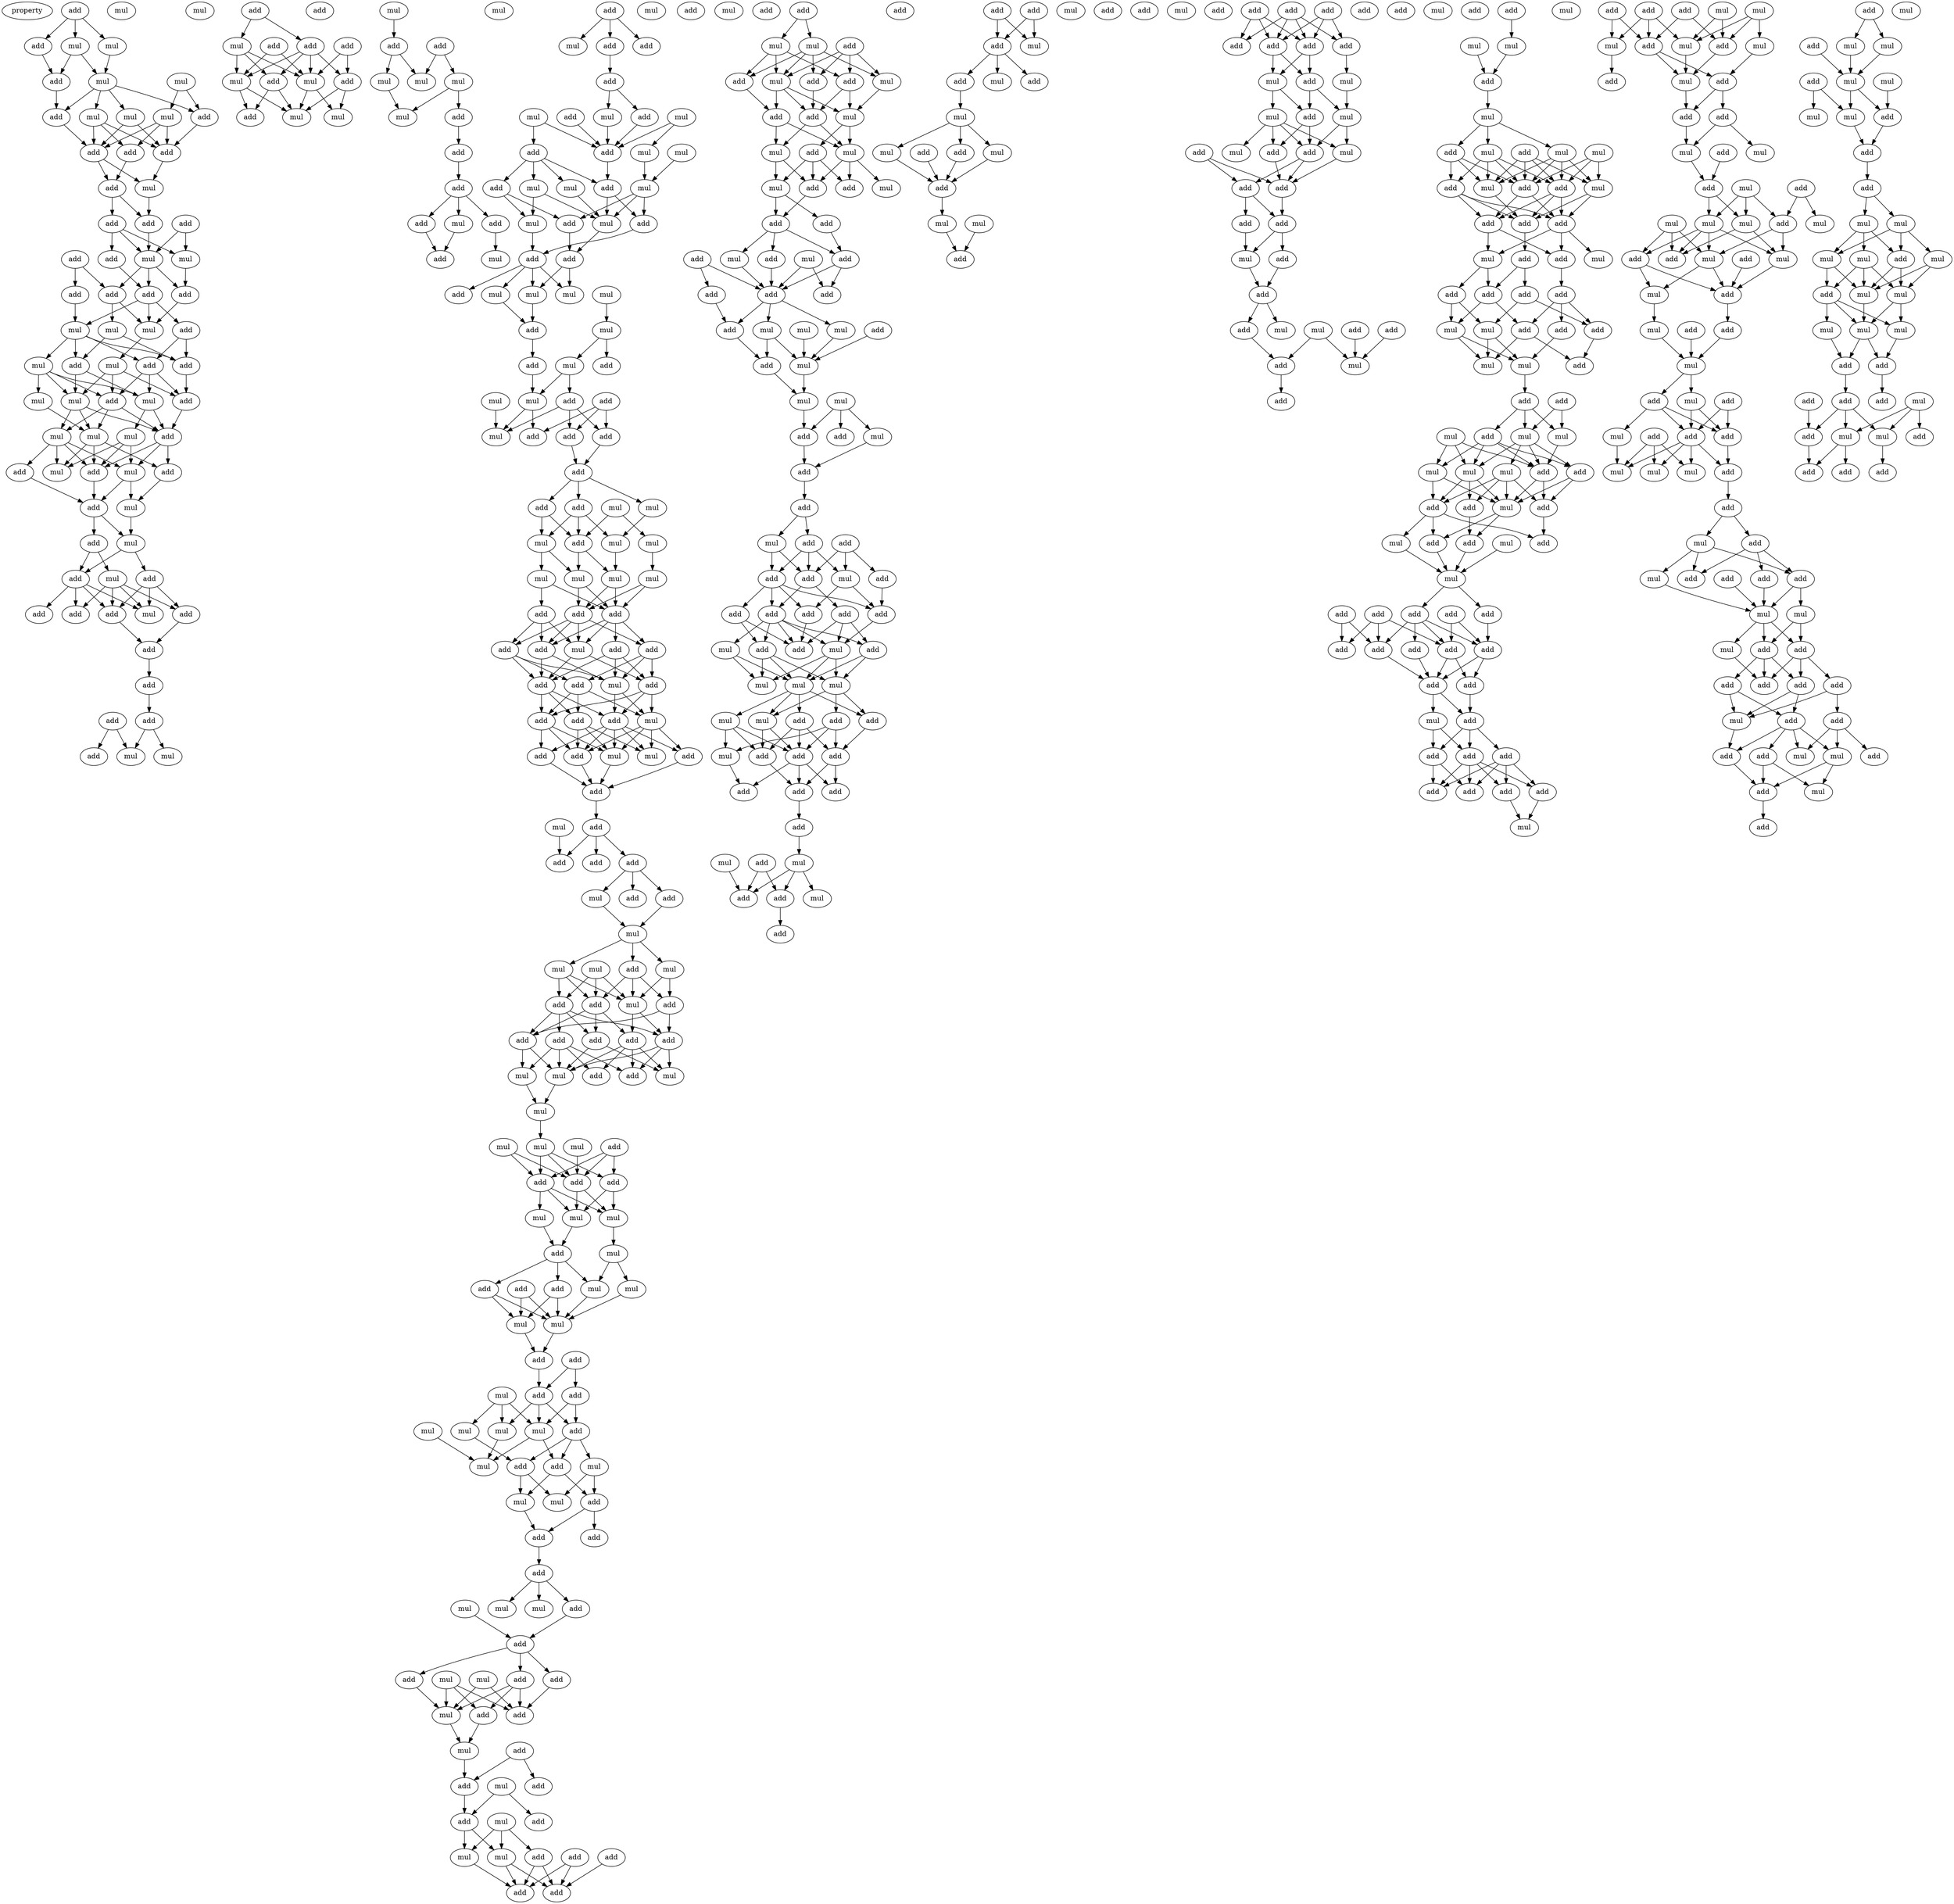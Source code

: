 digraph {
    node [fontcolor=black]
    property [mul=2,lf=1.1]
    0 [ label = add ];
    1 [ label = mul ];
    2 [ label = add ];
    3 [ label = mul ];
    4 [ label = add ];
    5 [ label = mul ];
    6 [ label = mul ];
    7 [ label = mul ];
    8 [ label = add ];
    9 [ label = mul ];
    10 [ label = mul ];
    11 [ label = add ];
    12 [ label = mul ];
    13 [ label = add ];
    14 [ label = add ];
    15 [ label = add ];
    16 [ label = add ];
    17 [ label = mul ];
    18 [ label = add ];
    19 [ label = add ];
    20 [ label = add ];
    21 [ label = add ];
    22 [ label = add ];
    23 [ label = mul ];
    24 [ label = mul ];
    25 [ label = add ];
    26 [ label = add ];
    27 [ label = add ];
    28 [ label = add ];
    29 [ label = mul ];
    30 [ label = add ];
    31 [ label = mul ];
    32 [ label = mul ];
    33 [ label = add ];
    34 [ label = mul ];
    35 [ label = add ];
    36 [ label = add ];
    37 [ label = mul ];
    38 [ label = add ];
    39 [ label = mul ];
    40 [ label = add ];
    41 [ label = mul ];
    42 [ label = mul ];
    43 [ label = mul ];
    44 [ label = add ];
    45 [ label = mul ];
    46 [ label = mul ];
    47 [ label = add ];
    48 [ label = mul ];
    49 [ label = mul ];
    50 [ label = add ];
    51 [ label = add ];
    52 [ label = mul ];
    53 [ label = add ];
    54 [ label = add ];
    55 [ label = mul ];
    56 [ label = add ];
    57 [ label = mul ];
    58 [ label = add ];
    59 [ label = add ];
    60 [ label = add ];
    61 [ label = add ];
    62 [ label = mul ];
    63 [ label = add ];
    64 [ label = add ];
    65 [ label = add ];
    66 [ label = add ];
    67 [ label = add ];
    68 [ label = mul ];
    69 [ label = mul ];
    70 [ label = add ];
    71 [ label = mul ];
    72 [ label = add ];
    73 [ label = mul ];
    74 [ label = add ];
    75 [ label = add ];
    76 [ label = add ];
    77 [ label = add ];
    78 [ label = mul ];
    79 [ label = add ];
    80 [ label = mul ];
    81 [ label = add ];
    82 [ label = mul ];
    83 [ label = mul ];
    84 [ label = add ];
    85 [ label = mul ];
    86 [ label = add ];
    87 [ label = mul ];
    88 [ label = add ];
    89 [ label = mul ];
    90 [ label = mul ];
    91 [ label = mul ];
    92 [ label = add ];
    93 [ label = mul ];
    94 [ label = add ];
    95 [ label = add ];
    96 [ label = add ];
    97 [ label = mul ];
    98 [ label = add ];
    99 [ label = add ];
    100 [ label = mul ];
    101 [ label = add ];
    102 [ label = mul ];
    103 [ label = mul ];
    104 [ label = add ];
    105 [ label = add ];
    106 [ label = add ];
    107 [ label = mul ];
    108 [ label = add ];
    109 [ label = mul ];
    110 [ label = add ];
    111 [ label = mul ];
    112 [ label = add ];
    113 [ label = mul ];
    114 [ label = add ];
    115 [ label = mul ];
    116 [ label = mul ];
    117 [ label = add ];
    118 [ label = mul ];
    119 [ label = add ];
    120 [ label = mul ];
    121 [ label = add ];
    122 [ label = mul ];
    123 [ label = add ];
    124 [ label = mul ];
    125 [ label = add ];
    126 [ label = add ];
    127 [ label = mul ];
    128 [ label = mul ];
    129 [ label = add ];
    130 [ label = mul ];
    131 [ label = mul ];
    132 [ label = mul ];
    133 [ label = add ];
    134 [ label = add ];
    135 [ label = add ];
    136 [ label = mul ];
    137 [ label = mul ];
    138 [ label = add ];
    139 [ label = mul ];
    140 [ label = add ];
    141 [ label = mul ];
    142 [ label = add ];
    143 [ label = add ];
    144 [ label = add ];
    145 [ label = add ];
    146 [ label = mul ];
    147 [ label = add ];
    148 [ label = mul ];
    149 [ label = add ];
    150 [ label = add ];
    151 [ label = mul ];
    152 [ label = mul ];
    153 [ label = mul ];
    154 [ label = mul ];
    155 [ label = mul ];
    156 [ label = mul ];
    157 [ label = mul ];
    158 [ label = add ];
    159 [ label = add ];
    160 [ label = add ];
    161 [ label = mul ];
    162 [ label = add ];
    163 [ label = add ];
    164 [ label = add ];
    165 [ label = add ];
    166 [ label = add ];
    167 [ label = add ];
    168 [ label = add ];
    169 [ label = mul ];
    170 [ label = add ];
    171 [ label = add ];
    172 [ label = mul ];
    173 [ label = add ];
    174 [ label = mul ];
    175 [ label = add ];
    176 [ label = add ];
    177 [ label = add ];
    178 [ label = mul ];
    179 [ label = add ];
    180 [ label = mul ];
    181 [ label = add ];
    182 [ label = add ];
    183 [ label = add ];
    184 [ label = add ];
    185 [ label = add ];
    186 [ label = add ];
    187 [ label = add ];
    188 [ label = mul ];
    189 [ label = mul ];
    190 [ label = mul ];
    191 [ label = mul ];
    192 [ label = add ];
    193 [ label = mul ];
    194 [ label = mul ];
    195 [ label = add ];
    196 [ label = add ];
    197 [ label = add ];
    198 [ label = mul ];
    199 [ label = add ];
    200 [ label = add ];
    201 [ label = add ];
    202 [ label = add ];
    203 [ label = add ];
    204 [ label = mul ];
    205 [ label = add ];
    206 [ label = mul ];
    207 [ label = mul ];
    208 [ label = add ];
    209 [ label = mul ];
    210 [ label = mul ];
    211 [ label = add ];
    212 [ label = mul ];
    213 [ label = mul ];
    214 [ label = add ];
    215 [ label = add ];
    216 [ label = add ];
    217 [ label = mul ];
    218 [ label = mul ];
    219 [ label = mul ];
    220 [ label = mul ];
    221 [ label = add ];
    222 [ label = add ];
    223 [ label = add ];
    224 [ label = add ];
    225 [ label = mul ];
    226 [ label = mul ];
    227 [ label = mul ];
    228 [ label = mul ];
    229 [ label = add ];
    230 [ label = add ];
    231 [ label = mul ];
    232 [ label = add ];
    233 [ label = add ];
    234 [ label = mul ];
    235 [ label = mul ];
    236 [ label = mul ];
    237 [ label = mul ];
    238 [ label = add ];
    239 [ label = mul ];
    240 [ label = mul ];
    241 [ label = add ];
    242 [ label = add ];
    243 [ label = add ];
    244 [ label = mul ];
    245 [ label = mul ];
    246 [ label = add ];
    247 [ label = add ];
    248 [ label = add ];
    249 [ label = mul ];
    250 [ label = add ];
    251 [ label = mul ];
    252 [ label = add ];
    253 [ label = mul ];
    254 [ label = add ];
    255 [ label = mul ];
    256 [ label = mul ];
    257 [ label = add ];
    258 [ label = add ];
    259 [ label = add ];
    260 [ label = mul ];
    261 [ label = add ];
    262 [ label = add ];
    263 [ label = mul ];
    264 [ label = add ];
    265 [ label = add ];
    266 [ label = mul ];
    267 [ label = add ];
    268 [ label = add ];
    269 [ label = mul ];
    270 [ label = add ];
    271 [ label = mul ];
    272 [ label = add ];
    273 [ label = mul ];
    274 [ label = add ];
    275 [ label = add ];
    276 [ label = add ];
    277 [ label = add ];
    278 [ label = add ];
    279 [ label = add ];
    280 [ label = mul ];
    281 [ label = mul ];
    282 [ label = add ];
    283 [ label = mul ];
    284 [ label = add ];
    285 [ label = add ];
    286 [ label = mul ];
    287 [ label = mul ];
    288 [ label = add ];
    289 [ label = add ];
    290 [ label = mul ];
    291 [ label = mul ];
    292 [ label = add ];
    293 [ label = add ];
    294 [ label = add ];
    295 [ label = mul ];
    296 [ label = mul ];
    297 [ label = add ];
    298 [ label = add ];
    299 [ label = add ];
    300 [ label = mul ];
    301 [ label = add ];
    302 [ label = add ];
    303 [ label = mul ];
    304 [ label = add ];
    305 [ label = add ];
    306 [ label = add ];
    307 [ label = add ];
    308 [ label = add ];
    309 [ label = mul ];
    310 [ label = mul ];
    311 [ label = mul ];
    312 [ label = add ];
    313 [ label = mul ];
    314 [ label = mul ];
    315 [ label = mul ];
    316 [ label = add ];
    317 [ label = mul ];
    318 [ label = add ];
    319 [ label = add ];
    320 [ label = add ];
    321 [ label = add ];
    322 [ label = mul ];
    323 [ label = add ];
    324 [ label = add ];
    325 [ label = add ];
    326 [ label = mul ];
    327 [ label = add ];
    328 [ label = add ];
    329 [ label = add ];
    330 [ label = add ];
    331 [ label = add ];
    332 [ label = add ];
    333 [ label = add ];
    334 [ label = mul ];
    335 [ label = add ];
    336 [ label = add ];
    337 [ label = add ];
    338 [ label = mul ];
    339 [ label = mul ];
    340 [ label = mul ];
    341 [ label = mul ];
    342 [ label = add ];
    343 [ label = add ];
    344 [ label = mul ];
    345 [ label = mul ];
    346 [ label = add ];
    347 [ label = add ];
    348 [ label = mul ];
    349 [ label = add ];
    350 [ label = add ];
    351 [ label = add ];
    352 [ label = add ];
    353 [ label = add ];
    354 [ label = add ];
    355 [ label = add ];
    356 [ label = mul ];
    357 [ label = mul ];
    358 [ label = add ];
    359 [ label = mul ];
    360 [ label = add ];
    361 [ label = add ];
    362 [ label = add ];
    363 [ label = add ];
    364 [ label = add ];
    365 [ label = mul ];
    366 [ label = add ];
    367 [ label = mul ];
    368 [ label = mul ];
    369 [ label = add ];
    370 [ label = mul ];
    371 [ label = mul ];
    372 [ label = add ];
    373 [ label = add ];
    374 [ label = add ];
    375 [ label = mul ];
    376 [ label = add ];
    377 [ label = mul ];
    378 [ label = add ];
    379 [ label = mul ];
    380 [ label = add ];
    381 [ label = mul ];
    382 [ label = add ];
    383 [ label = add ];
    384 [ label = add ];
    385 [ label = add ];
    386 [ label = add ];
    387 [ label = add ];
    388 [ label = add ];
    389 [ label = add ];
    390 [ label = add ];
    391 [ label = mul ];
    392 [ label = mul ];
    393 [ label = add ];
    394 [ label = mul ];
    395 [ label = mul ];
    396 [ label = add ];
    397 [ label = add ];
    398 [ label = mul ];
    399 [ label = mul ];
    400 [ label = add ];
    401 [ label = add ];
    402 [ label = add ];
    403 [ label = add ];
    404 [ label = add ];
    405 [ label = add ];
    406 [ label = add ];
    407 [ label = mul ];
    408 [ label = add ];
    409 [ label = mul ];
    410 [ label = add ];
    411 [ label = add ];
    412 [ label = mul ];
    413 [ label = add ];
    414 [ label = mul ];
    415 [ label = add ];
    416 [ label = add ];
    417 [ label = add ];
    418 [ label = mul ];
    419 [ label = add ];
    420 [ label = add ];
    421 [ label = mul ];
    422 [ label = mul ];
    423 [ label = add ];
    424 [ label = mul ];
    425 [ label = add ];
    426 [ label = add ];
    427 [ label = mul ];
    428 [ label = mul ];
    429 [ label = mul ];
    430 [ label = add ];
    431 [ label = mul ];
    432 [ label = add ];
    433 [ label = mul ];
    434 [ label = add ];
    435 [ label = add ];
    436 [ label = add ];
    437 [ label = add ];
    438 [ label = add ];
    439 [ label = mul ];
    440 [ label = mul ];
    441 [ label = mul ];
    442 [ label = add ];
    443 [ label = add ];
    444 [ label = add ];
    445 [ label = add ];
    446 [ label = add ];
    447 [ label = mul ];
    448 [ label = add ];
    449 [ label = add ];
    450 [ label = mul ];
    451 [ label = add ];
    452 [ label = mul ];
    453 [ label = mul ];
    454 [ label = add ];
    455 [ label = add ];
    456 [ label = add ];
    457 [ label = mul ];
    458 [ label = mul ];
    459 [ label = mul ];
    460 [ label = add ];
    461 [ label = add ];
    462 [ label = mul ];
    463 [ label = mul ];
    464 [ label = mul ];
    465 [ label = add ];
    466 [ label = mul ];
    467 [ label = add ];
    468 [ label = add ];
    469 [ label = add ];
    470 [ label = mul ];
    471 [ label = mul ];
    472 [ label = add ];
    473 [ label = add ];
    474 [ label = add ];
    475 [ label = mul ];
    476 [ label = add ];
    477 [ label = add ];
    478 [ label = add ];
    479 [ label = add ];
    480 [ label = add ];
    481 [ label = add ];
    482 [ label = add ];
    483 [ label = add ];
    484 [ label = add ];
    485 [ label = add ];
    486 [ label = add ];
    487 [ label = add ];
    488 [ label = mul ];
    489 [ label = add ];
    490 [ label = add ];
    491 [ label = add ];
    492 [ label = add ];
    493 [ label = add ];
    494 [ label = add ];
    495 [ label = add ];
    496 [ label = add ];
    497 [ label = mul ];
    498 [ label = add ];
    499 [ label = mul ];
    500 [ label = mul ];
    501 [ label = add ];
    502 [ label = add ];
    503 [ label = mul ];
    504 [ label = add ];
    505 [ label = mul ];
    506 [ label = add ];
    507 [ label = mul ];
    508 [ label = mul ];
    509 [ label = add ];
    510 [ label = add ];
    511 [ label = add ];
    512 [ label = add ];
    513 [ label = add ];
    514 [ label = mul ];
    515 [ label = mul ];
    516 [ label = add ];
    517 [ label = mul ];
    518 [ label = add ];
    519 [ label = mul ];
    520 [ label = mul ];
    521 [ label = mul ];
    522 [ label = add ];
    523 [ label = mul ];
    524 [ label = add ];
    525 [ label = add ];
    526 [ label = mul ];
    527 [ label = mul ];
    528 [ label = add ];
    529 [ label = mul ];
    530 [ label = add ];
    531 [ label = mul ];
    532 [ label = add ];
    533 [ label = add ];
    534 [ label = mul ];
    535 [ label = add ];
    536 [ label = add ];
    537 [ label = mul ];
    538 [ label = mul ];
    539 [ label = add ];
    540 [ label = add ];
    541 [ label = add ];
    542 [ label = mul ];
    543 [ label = mul ];
    544 [ label = mul ];
    545 [ label = add ];
    546 [ label = add ];
    547 [ label = add ];
    548 [ label = mul ];
    549 [ label = add ];
    550 [ label = add ];
    551 [ label = add ];
    552 [ label = add ];
    553 [ label = mul ];
    554 [ label = mul ];
    555 [ label = mul ];
    556 [ label = add ];
    557 [ label = mul ];
    558 [ label = add ];
    559 [ label = add ];
    560 [ label = add ];
    561 [ label = add ];
    562 [ label = add ];
    563 [ label = add ];
    564 [ label = add ];
    565 [ label = mul ];
    566 [ label = mul ];
    567 [ label = add ];
    568 [ label = add ];
    569 [ label = mul ];
    570 [ label = add ];
    571 [ label = add ];
    572 [ label = mul ];
    573 [ label = add ];
    574 [ label = add ];
    575 [ label = add ];
    576 [ label = mul ];
    577 [ label = mul ];
    578 [ label = mul ];
    579 [ label = mul ];
    580 [ label = add ];
    581 [ label = mul ];
    582 [ label = add ];
    583 [ label = mul ];
    584 [ label = mul ];
    585 [ label = add ];
    586 [ label = add ];
    587 [ label = mul ];
    588 [ label = mul ];
    589 [ label = add ];
    590 [ label = mul ];
    591 [ label = mul ];
    592 [ label = mul ];
    593 [ label = mul ];
    594 [ label = mul ];
    595 [ label = add ];
    596 [ label = mul ];
    597 [ label = mul ];
    598 [ label = mul ];
    599 [ label = add ];
    600 [ label = add ];
    601 [ label = add ];
    602 [ label = add ];
    603 [ label = add ];
    604 [ label = mul ];
    605 [ label = mul ];
    606 [ label = add ];
    607 [ label = mul ];
    608 [ label = add ];
    609 [ label = add ];
    610 [ label = add ];
    611 [ label = add ];
    0 -> 1 [ name = 0 ];
    0 -> 2 [ name = 1 ];
    0 -> 3 [ name = 2 ];
    1 -> 6 [ name = 3 ];
    2 -> 4 [ name = 4 ];
    3 -> 4 [ name = 5 ];
    3 -> 6 [ name = 6 ];
    4 -> 11 [ name = 7 ];
    5 -> 8 [ name = 8 ];
    5 -> 9 [ name = 9 ];
    6 -> 8 [ name = 10 ];
    6 -> 10 [ name = 11 ];
    6 -> 11 [ name = 12 ];
    6 -> 12 [ name = 13 ];
    8 -> 13 [ name = 14 ];
    9 -> 13 [ name = 15 ];
    9 -> 14 [ name = 16 ];
    9 -> 15 [ name = 17 ];
    10 -> 13 [ name = 18 ];
    10 -> 15 [ name = 19 ];
    11 -> 15 [ name = 20 ];
    12 -> 13 [ name = 21 ];
    12 -> 14 [ name = 22 ];
    12 -> 15 [ name = 23 ];
    13 -> 17 [ name = 24 ];
    14 -> 16 [ name = 25 ];
    15 -> 16 [ name = 26 ];
    15 -> 17 [ name = 27 ];
    16 -> 18 [ name = 28 ];
    16 -> 20 [ name = 29 ];
    17 -> 18 [ name = 30 ];
    18 -> 24 [ name = 31 ];
    19 -> 23 [ name = 32 ];
    19 -> 24 [ name = 33 ];
    20 -> 21 [ name = 34 ];
    20 -> 23 [ name = 35 ];
    20 -> 24 [ name = 36 ];
    21 -> 27 [ name = 37 ];
    22 -> 25 [ name = 38 ];
    22 -> 28 [ name = 39 ];
    23 -> 26 [ name = 40 ];
    24 -> 26 [ name = 41 ];
    24 -> 27 [ name = 42 ];
    24 -> 28 [ name = 43 ];
    25 -> 32 [ name = 44 ];
    26 -> 31 [ name = 45 ];
    27 -> 30 [ name = 46 ];
    27 -> 31 [ name = 47 ];
    27 -> 32 [ name = 48 ];
    28 -> 29 [ name = 49 ];
    28 -> 31 [ name = 50 ];
    29 -> 33 [ name = 51 ];
    29 -> 35 [ name = 52 ];
    30 -> 35 [ name = 53 ];
    30 -> 36 [ name = 54 ];
    31 -> 34 [ name = 55 ];
    32 -> 33 [ name = 56 ];
    32 -> 35 [ name = 57 ];
    32 -> 36 [ name = 58 ];
    32 -> 37 [ name = 59 ];
    33 -> 41 [ name = 60 ];
    33 -> 42 [ name = 61 ];
    34 -> 38 [ name = 62 ];
    34 -> 40 [ name = 63 ];
    34 -> 41 [ name = 64 ];
    35 -> 38 [ name = 65 ];
    36 -> 38 [ name = 66 ];
    36 -> 40 [ name = 67 ];
    36 -> 42 [ name = 68 ];
    37 -> 39 [ name = 69 ];
    37 -> 40 [ name = 70 ];
    37 -> 41 [ name = 71 ];
    37 -> 42 [ name = 72 ];
    38 -> 44 [ name = 73 ];
    39 -> 45 [ name = 74 ];
    40 -> 44 [ name = 75 ];
    40 -> 45 [ name = 76 ];
    40 -> 46 [ name = 77 ];
    41 -> 44 [ name = 78 ];
    41 -> 45 [ name = 79 ];
    41 -> 46 [ name = 80 ];
    42 -> 43 [ name = 81 ];
    42 -> 44 [ name = 82 ];
    43 -> 47 [ name = 83 ];
    43 -> 48 [ name = 84 ];
    43 -> 49 [ name = 85 ];
    44 -> 47 [ name = 86 ];
    44 -> 49 [ name = 87 ];
    44 -> 50 [ name = 88 ];
    45 -> 47 [ name = 89 ];
    45 -> 48 [ name = 90 ];
    45 -> 50 [ name = 91 ];
    46 -> 47 [ name = 92 ];
    46 -> 48 [ name = 93 ];
    46 -> 49 [ name = 94 ];
    46 -> 51 [ name = 95 ];
    47 -> 53 [ name = 96 ];
    49 -> 52 [ name = 97 ];
    49 -> 53 [ name = 98 ];
    50 -> 52 [ name = 99 ];
    51 -> 53 [ name = 100 ];
    52 -> 55 [ name = 101 ];
    53 -> 54 [ name = 102 ];
    53 -> 55 [ name = 103 ];
    54 -> 57 [ name = 104 ];
    54 -> 58 [ name = 105 ];
    55 -> 56 [ name = 106 ];
    55 -> 58 [ name = 107 ];
    56 -> 60 [ name = 108 ];
    56 -> 61 [ name = 109 ];
    56 -> 62 [ name = 110 ];
    57 -> 59 [ name = 111 ];
    57 -> 60 [ name = 112 ];
    57 -> 61 [ name = 113 ];
    57 -> 62 [ name = 114 ];
    58 -> 59 [ name = 115 ];
    58 -> 61 [ name = 116 ];
    58 -> 62 [ name = 117 ];
    58 -> 63 [ name = 118 ];
    60 -> 64 [ name = 119 ];
    61 -> 64 [ name = 120 ];
    64 -> 65 [ name = 121 ];
    65 -> 66 [ name = 122 ];
    66 -> 68 [ name = 123 ];
    66 -> 69 [ name = 124 ];
    67 -> 68 [ name = 125 ];
    67 -> 70 [ name = 126 ];
    72 -> 73 [ name = 127 ];
    72 -> 76 [ name = 128 ];
    73 -> 78 [ name = 129 ];
    73 -> 79 [ name = 130 ];
    73 -> 80 [ name = 131 ];
    75 -> 78 [ name = 132 ];
    75 -> 80 [ name = 133 ];
    76 -> 78 [ name = 134 ];
    76 -> 79 [ name = 135 ];
    76 -> 80 [ name = 136 ];
    76 -> 81 [ name = 137 ];
    77 -> 78 [ name = 138 ];
    77 -> 81 [ name = 139 ];
    78 -> 82 [ name = 140 ];
    78 -> 83 [ name = 141 ];
    79 -> 82 [ name = 142 ];
    79 -> 84 [ name = 143 ];
    80 -> 82 [ name = 144 ];
    80 -> 84 [ name = 145 ];
    81 -> 82 [ name = 146 ];
    81 -> 83 [ name = 147 ];
    85 -> 86 [ name = 148 ];
    86 -> 90 [ name = 149 ];
    86 -> 91 [ name = 150 ];
    88 -> 89 [ name = 151 ];
    88 -> 90 [ name = 152 ];
    89 -> 92 [ name = 153 ];
    89 -> 93 [ name = 154 ];
    91 -> 93 [ name = 155 ];
    92 -> 94 [ name = 156 ];
    94 -> 95 [ name = 157 ];
    95 -> 98 [ name = 158 ];
    95 -> 99 [ name = 159 ];
    95 -> 100 [ name = 160 ];
    96 -> 102 [ name = 161 ];
    96 -> 104 [ name = 162 ];
    96 -> 105 [ name = 163 ];
    98 -> 101 [ name = 164 ];
    99 -> 103 [ name = 165 ];
    100 -> 101 [ name = 166 ];
    104 -> 106 [ name = 167 ];
    106 -> 108 [ name = 168 ];
    106 -> 111 [ name = 169 ];
    107 -> 112 [ name = 170 ];
    107 -> 113 [ name = 171 ];
    108 -> 112 [ name = 172 ];
    109 -> 112 [ name = 173 ];
    109 -> 114 [ name = 174 ];
    110 -> 112 [ name = 175 ];
    111 -> 112 [ name = 176 ];
    112 -> 119 [ name = 177 ];
    113 -> 116 [ name = 178 ];
    114 -> 117 [ name = 179 ];
    114 -> 118 [ name = 180 ];
    114 -> 119 [ name = 181 ];
    114 -> 120 [ name = 182 ];
    115 -> 116 [ name = 183 ];
    116 -> 121 [ name = 184 ];
    116 -> 123 [ name = 185 ];
    116 -> 124 [ name = 186 ];
    117 -> 122 [ name = 187 ];
    117 -> 123 [ name = 188 ];
    118 -> 124 [ name = 189 ];
    119 -> 121 [ name = 190 ];
    119 -> 124 [ name = 191 ];
    120 -> 122 [ name = 192 ];
    120 -> 124 [ name = 193 ];
    121 -> 125 [ name = 194 ];
    122 -> 125 [ name = 195 ];
    123 -> 126 [ name = 196 ];
    124 -> 126 [ name = 197 ];
    125 -> 127 [ name = 198 ];
    125 -> 129 [ name = 199 ];
    125 -> 130 [ name = 200 ];
    125 -> 131 [ name = 201 ];
    126 -> 127 [ name = 202 ];
    126 -> 130 [ name = 203 ];
    128 -> 132 [ name = 204 ];
    130 -> 133 [ name = 205 ];
    131 -> 133 [ name = 206 ];
    132 -> 135 [ name = 207 ];
    132 -> 136 [ name = 208 ];
    133 -> 134 [ name = 209 ];
    134 -> 139 [ name = 210 ];
    136 -> 139 [ name = 211 ];
    136 -> 140 [ name = 212 ];
    137 -> 141 [ name = 213 ];
    138 -> 142 [ name = 214 ];
    138 -> 143 [ name = 215 ];
    138 -> 144 [ name = 216 ];
    139 -> 141 [ name = 217 ];
    139 -> 144 [ name = 218 ];
    140 -> 141 [ name = 219 ];
    140 -> 142 [ name = 220 ];
    140 -> 143 [ name = 221 ];
    142 -> 145 [ name = 222 ];
    143 -> 145 [ name = 223 ];
    145 -> 146 [ name = 224 ];
    145 -> 147 [ name = 225 ];
    145 -> 149 [ name = 226 ];
    146 -> 153 [ name = 227 ];
    147 -> 150 [ name = 228 ];
    147 -> 152 [ name = 229 ];
    148 -> 150 [ name = 230 ];
    148 -> 151 [ name = 231 ];
    149 -> 150 [ name = 232 ];
    149 -> 152 [ name = 233 ];
    149 -> 153 [ name = 234 ];
    150 -> 154 [ name = 235 ];
    150 -> 157 [ name = 236 ];
    151 -> 156 [ name = 237 ];
    152 -> 154 [ name = 238 ];
    152 -> 155 [ name = 239 ];
    153 -> 157 [ name = 240 ];
    154 -> 158 [ name = 241 ];
    154 -> 159 [ name = 242 ];
    155 -> 159 [ name = 243 ];
    155 -> 160 [ name = 244 ];
    156 -> 158 [ name = 245 ];
    156 -> 159 [ name = 246 ];
    157 -> 158 [ name = 247 ];
    157 -> 159 [ name = 248 ];
    158 -> 161 [ name = 249 ];
    158 -> 162 [ name = 250 ];
    158 -> 163 [ name = 251 ];
    158 -> 165 [ name = 252 ];
    159 -> 161 [ name = 253 ];
    159 -> 162 [ name = 254 ];
    159 -> 163 [ name = 255 ];
    159 -> 164 [ name = 256 ];
    160 -> 161 [ name = 257 ];
    160 -> 163 [ name = 258 ];
    160 -> 165 [ name = 259 ];
    161 -> 167 [ name = 260 ];
    161 -> 168 [ name = 261 ];
    162 -> 166 [ name = 262 ];
    162 -> 167 [ name = 263 ];
    162 -> 169 [ name = 264 ];
    163 -> 168 [ name = 265 ];
    163 -> 169 [ name = 266 ];
    164 -> 167 [ name = 267 ];
    164 -> 168 [ name = 268 ];
    164 -> 169 [ name = 269 ];
    165 -> 166 [ name = 270 ];
    165 -> 168 [ name = 271 ];
    165 -> 169 [ name = 272 ];
    166 -> 171 [ name = 273 ];
    166 -> 172 [ name = 274 ];
    166 -> 173 [ name = 275 ];
    167 -> 170 [ name = 276 ];
    167 -> 172 [ name = 277 ];
    167 -> 173 [ name = 278 ];
    168 -> 170 [ name = 279 ];
    168 -> 171 [ name = 280 ];
    168 -> 173 [ name = 281 ];
    169 -> 170 [ name = 282 ];
    169 -> 172 [ name = 283 ];
    170 -> 174 [ name = 284 ];
    170 -> 175 [ name = 285 ];
    170 -> 176 [ name = 286 ];
    170 -> 177 [ name = 287 ];
    170 -> 178 [ name = 288 ];
    171 -> 174 [ name = 289 ];
    171 -> 176 [ name = 290 ];
    171 -> 178 [ name = 291 ];
    172 -> 174 [ name = 292 ];
    172 -> 176 [ name = 293 ];
    172 -> 177 [ name = 294 ];
    172 -> 178 [ name = 295 ];
    173 -> 174 [ name = 296 ];
    173 -> 175 [ name = 297 ];
    173 -> 176 [ name = 298 ];
    174 -> 179 [ name = 299 ];
    175 -> 179 [ name = 300 ];
    176 -> 179 [ name = 301 ];
    177 -> 179 [ name = 302 ];
    179 -> 181 [ name = 303 ];
    180 -> 183 [ name = 304 ];
    181 -> 182 [ name = 305 ];
    181 -> 183 [ name = 306 ];
    181 -> 184 [ name = 307 ];
    182 -> 186 [ name = 308 ];
    182 -> 187 [ name = 309 ];
    182 -> 188 [ name = 310 ];
    186 -> 189 [ name = 311 ];
    188 -> 189 [ name = 312 ];
    189 -> 190 [ name = 313 ];
    189 -> 191 [ name = 314 ];
    189 -> 192 [ name = 315 ];
    190 -> 195 [ name = 316 ];
    190 -> 196 [ name = 317 ];
    190 -> 198 [ name = 318 ];
    191 -> 197 [ name = 319 ];
    191 -> 198 [ name = 320 ];
    192 -> 196 [ name = 321 ];
    192 -> 197 [ name = 322 ];
    192 -> 198 [ name = 323 ];
    193 -> 195 [ name = 324 ];
    193 -> 196 [ name = 325 ];
    193 -> 198 [ name = 326 ];
    195 -> 199 [ name = 327 ];
    195 -> 201 [ name = 328 ];
    195 -> 202 [ name = 329 ];
    195 -> 203 [ name = 330 ];
    196 -> 199 [ name = 331 ];
    196 -> 200 [ name = 332 ];
    196 -> 203 [ name = 333 ];
    197 -> 201 [ name = 334 ];
    197 -> 203 [ name = 335 ];
    198 -> 200 [ name = 336 ];
    198 -> 201 [ name = 337 ];
    199 -> 204 [ name = 338 ];
    199 -> 206 [ name = 339 ];
    200 -> 204 [ name = 340 ];
    200 -> 205 [ name = 341 ];
    200 -> 206 [ name = 342 ];
    200 -> 208 [ name = 343 ];
    201 -> 204 [ name = 344 ];
    201 -> 206 [ name = 345 ];
    201 -> 208 [ name = 346 ];
    202 -> 204 [ name = 347 ];
    202 -> 205 [ name = 348 ];
    202 -> 207 [ name = 349 ];
    202 -> 208 [ name = 350 ];
    203 -> 204 [ name = 351 ];
    203 -> 207 [ name = 352 ];
    204 -> 209 [ name = 353 ];
    207 -> 209 [ name = 354 ];
    209 -> 213 [ name = 355 ];
    210 -> 215 [ name = 356 ];
    210 -> 216 [ name = 357 ];
    211 -> 214 [ name = 358 ];
    211 -> 215 [ name = 359 ];
    211 -> 216 [ name = 360 ];
    212 -> 215 [ name = 361 ];
    213 -> 214 [ name = 362 ];
    213 -> 215 [ name = 363 ];
    213 -> 216 [ name = 364 ];
    214 -> 217 [ name = 365 ];
    214 -> 218 [ name = 366 ];
    215 -> 217 [ name = 367 ];
    215 -> 218 [ name = 368 ];
    216 -> 217 [ name = 369 ];
    216 -> 218 [ name = 370 ];
    216 -> 219 [ name = 371 ];
    217 -> 221 [ name = 372 ];
    218 -> 220 [ name = 373 ];
    219 -> 221 [ name = 374 ];
    220 -> 225 [ name = 375 ];
    220 -> 226 [ name = 376 ];
    221 -> 223 [ name = 377 ];
    221 -> 224 [ name = 378 ];
    221 -> 225 [ name = 379 ];
    222 -> 227 [ name = 380 ];
    222 -> 228 [ name = 381 ];
    223 -> 227 [ name = 382 ];
    223 -> 228 [ name = 383 ];
    224 -> 227 [ name = 384 ];
    224 -> 228 [ name = 385 ];
    225 -> 227 [ name = 386 ];
    226 -> 227 [ name = 387 ];
    227 -> 230 [ name = 388 ];
    228 -> 230 [ name = 389 ];
    229 -> 232 [ name = 390 ];
    229 -> 233 [ name = 391 ];
    230 -> 232 [ name = 392 ];
    231 -> 234 [ name = 393 ];
    231 -> 235 [ name = 394 ];
    231 -> 236 [ name = 395 ];
    232 -> 234 [ name = 396 ];
    232 -> 236 [ name = 397 ];
    232 -> 238 [ name = 398 ];
    233 -> 236 [ name = 399 ];
    233 -> 238 [ name = 400 ];
    234 -> 239 [ name = 401 ];
    235 -> 241 [ name = 402 ];
    236 -> 239 [ name = 403 ];
    236 -> 242 [ name = 404 ];
    237 -> 239 [ name = 405 ];
    238 -> 240 [ name = 406 ];
    238 -> 241 [ name = 407 ];
    238 -> 242 [ name = 408 ];
    240 -> 243 [ name = 409 ];
    240 -> 245 [ name = 410 ];
    241 -> 244 [ name = 411 ];
    241 -> 245 [ name = 412 ];
    242 -> 243 [ name = 413 ];
    242 -> 244 [ name = 414 ];
    243 -> 246 [ name = 415 ];
    243 -> 247 [ name = 416 ];
    244 -> 246 [ name = 417 ];
    246 -> 248 [ name = 418 ];
    248 -> 250 [ name = 419 ];
    248 -> 251 [ name = 420 ];
    248 -> 253 [ name = 421 ];
    249 -> 254 [ name = 422 ];
    250 -> 254 [ name = 423 ];
    254 -> 257 [ name = 424 ];
    254 -> 258 [ name = 425 ];
    254 -> 259 [ name = 426 ];
    255 -> 260 [ name = 427 ];
    255 -> 261 [ name = 428 ];
    255 -> 262 [ name = 429 ];
    256 -> 260 [ name = 430 ];
    256 -> 261 [ name = 431 ];
    257 -> 261 [ name = 432 ];
    258 -> 260 [ name = 433 ];
    259 -> 260 [ name = 434 ];
    259 -> 261 [ name = 435 ];
    259 -> 262 [ name = 436 ];
    260 -> 263 [ name = 437 ];
    262 -> 263 [ name = 438 ];
    263 -> 265 [ name = 439 ];
    264 -> 265 [ name = 440 ];
    264 -> 267 [ name = 441 ];
    265 -> 268 [ name = 442 ];
    266 -> 268 [ name = 443 ];
    266 -> 270 [ name = 444 ];
    268 -> 271 [ name = 445 ];
    268 -> 273 [ name = 446 ];
    269 -> 271 [ name = 447 ];
    269 -> 273 [ name = 448 ];
    269 -> 275 [ name = 449 ];
    271 -> 276 [ name = 450 ];
    271 -> 277 [ name = 451 ];
    272 -> 276 [ name = 452 ];
    272 -> 277 [ name = 453 ];
    273 -> 276 [ name = 454 ];
    274 -> 277 [ name = 455 ];
    275 -> 276 [ name = 456 ];
    275 -> 277 [ name = 457 ];
    278 -> 280 [ name = 458 ];
    278 -> 281 [ name = 459 ];
    279 -> 282 [ name = 460 ];
    279 -> 283 [ name = 461 ];
    279 -> 284 [ name = 462 ];
    279 -> 286 [ name = 463 ];
    280 -> 283 [ name = 464 ];
    280 -> 284 [ name = 465 ];
    280 -> 285 [ name = 466 ];
    280 -> 286 [ name = 467 ];
    281 -> 282 [ name = 468 ];
    281 -> 285 [ name = 469 ];
    281 -> 286 [ name = 470 ];
    282 -> 287 [ name = 471 ];
    282 -> 289 [ name = 472 ];
    283 -> 287 [ name = 473 ];
    284 -> 289 [ name = 474 ];
    285 -> 288 [ name = 475 ];
    286 -> 287 [ name = 476 ];
    286 -> 288 [ name = 477 ];
    286 -> 289 [ name = 478 ];
    287 -> 291 [ name = 479 ];
    287 -> 292 [ name = 480 ];
    288 -> 290 [ name = 481 ];
    288 -> 291 [ name = 482 ];
    289 -> 290 [ name = 483 ];
    289 -> 291 [ name = 484 ];
    290 -> 294 [ name = 485 ];
    290 -> 295 [ name = 486 ];
    291 -> 293 [ name = 487 ];
    291 -> 294 [ name = 488 ];
    291 -> 296 [ name = 489 ];
    292 -> 293 [ name = 490 ];
    292 -> 294 [ name = 491 ];
    292 -> 295 [ name = 492 ];
    294 -> 298 [ name = 493 ];
    295 -> 297 [ name = 494 ];
    295 -> 298 [ name = 495 ];
    297 -> 301 [ name = 496 ];
    298 -> 299 [ name = 497 ];
    298 -> 300 [ name = 498 ];
    298 -> 301 [ name = 499 ];
    299 -> 305 [ name = 500 ];
    300 -> 305 [ name = 501 ];
    301 -> 305 [ name = 502 ];
    301 -> 306 [ name = 503 ];
    302 -> 304 [ name = 504 ];
    302 -> 305 [ name = 505 ];
    303 -> 305 [ name = 506 ];
    303 -> 306 [ name = 507 ];
    304 -> 308 [ name = 508 ];
    305 -> 308 [ name = 509 ];
    305 -> 309 [ name = 510 ];
    305 -> 310 [ name = 511 ];
    307 -> 313 [ name = 512 ];
    308 -> 312 [ name = 513 ];
    309 -> 313 [ name = 514 ];
    310 -> 312 [ name = 515 ];
    310 -> 313 [ name = 516 ];
    311 -> 313 [ name = 517 ];
    312 -> 315 [ name = 518 ];
    313 -> 315 [ name = 519 ];
    314 -> 316 [ name = 520 ];
    314 -> 317 [ name = 521 ];
    314 -> 318 [ name = 522 ];
    315 -> 316 [ name = 523 ];
    316 -> 320 [ name = 524 ];
    317 -> 320 [ name = 525 ];
    320 -> 321 [ name = 526 ];
    321 -> 322 [ name = 527 ];
    321 -> 323 [ name = 528 ];
    322 -> 327 [ name = 529 ];
    322 -> 328 [ name = 530 ];
    323 -> 326 [ name = 531 ];
    323 -> 327 [ name = 532 ];
    323 -> 328 [ name = 533 ];
    324 -> 325 [ name = 534 ];
    324 -> 326 [ name = 535 ];
    324 -> 328 [ name = 536 ];
    325 -> 331 [ name = 537 ];
    326 -> 330 [ name = 538 ];
    326 -> 331 [ name = 539 ];
    327 -> 329 [ name = 540 ];
    327 -> 330 [ name = 541 ];
    327 -> 331 [ name = 542 ];
    327 -> 333 [ name = 543 ];
    328 -> 332 [ name = 544 ];
    328 -> 333 [ name = 545 ];
    329 -> 336 [ name = 546 ];
    329 -> 337 [ name = 547 ];
    330 -> 336 [ name = 548 ];
    331 -> 338 [ name = 549 ];
    332 -> 335 [ name = 550 ];
    332 -> 336 [ name = 551 ];
    332 -> 338 [ name = 552 ];
    333 -> 334 [ name = 553 ];
    333 -> 335 [ name = 554 ];
    333 -> 336 [ name = 555 ];
    333 -> 337 [ name = 556 ];
    333 -> 338 [ name = 557 ];
    334 -> 339 [ name = 558 ];
    334 -> 341 [ name = 559 ];
    335 -> 339 [ name = 560 ];
    335 -> 340 [ name = 561 ];
    337 -> 339 [ name = 562 ];
    337 -> 340 [ name = 563 ];
    337 -> 341 [ name = 564 ];
    338 -> 339 [ name = 565 ];
    338 -> 340 [ name = 566 ];
    338 -> 341 [ name = 567 ];
    339 -> 342 [ name = 568 ];
    339 -> 343 [ name = 569 ];
    339 -> 344 [ name = 570 ];
    339 -> 345 [ name = 571 ];
    340 -> 342 [ name = 572 ];
    340 -> 345 [ name = 573 ];
    340 -> 346 [ name = 574 ];
    342 -> 350 [ name = 575 ];
    343 -> 347 [ name = 576 ];
    343 -> 349 [ name = 577 ];
    343 -> 350 [ name = 578 ];
    344 -> 347 [ name = 579 ];
    344 -> 348 [ name = 580 ];
    344 -> 349 [ name = 581 ];
    345 -> 347 [ name = 582 ];
    345 -> 349 [ name = 583 ];
    346 -> 347 [ name = 584 ];
    346 -> 348 [ name = 585 ];
    346 -> 350 [ name = 586 ];
    347 -> 351 [ name = 587 ];
    347 -> 352 [ name = 588 ];
    347 -> 353 [ name = 589 ];
    348 -> 353 [ name = 590 ];
    349 -> 351 [ name = 591 ];
    350 -> 351 [ name = 592 ];
    350 -> 352 [ name = 593 ];
    351 -> 354 [ name = 594 ];
    354 -> 356 [ name = 595 ];
    355 -> 358 [ name = 596 ];
    355 -> 360 [ name = 597 ];
    356 -> 358 [ name = 598 ];
    356 -> 359 [ name = 599 ];
    356 -> 360 [ name = 600 ];
    357 -> 358 [ name = 601 ];
    360 -> 361 [ name = 602 ];
    362 -> 364 [ name = 603 ];
    362 -> 365 [ name = 604 ];
    363 -> 364 [ name = 605 ];
    363 -> 365 [ name = 606 ];
    364 -> 366 [ name = 607 ];
    364 -> 368 [ name = 608 ];
    364 -> 369 [ name = 609 ];
    366 -> 370 [ name = 610 ];
    370 -> 371 [ name = 611 ];
    370 -> 374 [ name = 612 ];
    370 -> 375 [ name = 613 ];
    371 -> 376 [ name = 614 ];
    372 -> 376 [ name = 615 ];
    374 -> 376 [ name = 616 ];
    375 -> 376 [ name = 617 ];
    376 -> 377 [ name = 618 ];
    377 -> 380 [ name = 619 ];
    379 -> 380 [ name = 620 ];
    383 -> 386 [ name = 621 ];
    383 -> 387 [ name = 622 ];
    383 -> 388 [ name = 623 ];
    383 -> 389 [ name = 624 ];
    384 -> 387 [ name = 625 ];
    384 -> 388 [ name = 626 ];
    384 -> 389 [ name = 627 ];
    385 -> 386 [ name = 628 ];
    385 -> 387 [ name = 629 ];
    385 -> 389 [ name = 630 ];
    386 -> 391 [ name = 631 ];
    387 -> 390 [ name = 632 ];
    387 -> 392 [ name = 633 ];
    389 -> 390 [ name = 634 ];
    389 -> 392 [ name = 635 ];
    390 -> 393 [ name = 636 ];
    390 -> 394 [ name = 637 ];
    391 -> 394 [ name = 638 ];
    392 -> 393 [ name = 639 ];
    392 -> 395 [ name = 640 ];
    393 -> 397 [ name = 641 ];
    393 -> 400 [ name = 642 ];
    394 -> 397 [ name = 643 ];
    394 -> 398 [ name = 644 ];
    395 -> 397 [ name = 645 ];
    395 -> 398 [ name = 646 ];
    395 -> 399 [ name = 647 ];
    395 -> 400 [ name = 648 ];
    396 -> 401 [ name = 649 ];
    396 -> 402 [ name = 650 ];
    397 -> 401 [ name = 651 ];
    397 -> 402 [ name = 652 ];
    398 -> 402 [ name = 653 ];
    400 -> 402 [ name = 654 ];
    401 -> 404 [ name = 655 ];
    401 -> 405 [ name = 656 ];
    402 -> 404 [ name = 657 ];
    404 -> 406 [ name = 658 ];
    404 -> 407 [ name = 659 ];
    405 -> 407 [ name = 660 ];
    406 -> 408 [ name = 661 ];
    407 -> 408 [ name = 662 ];
    408 -> 409 [ name = 663 ];
    408 -> 411 [ name = 664 ];
    410 -> 414 [ name = 665 ];
    411 -> 415 [ name = 666 ];
    412 -> 414 [ name = 667 ];
    412 -> 415 [ name = 668 ];
    413 -> 414 [ name = 669 ];
    415 -> 417 [ name = 670 ];
    420 -> 422 [ name = 671 ];
    421 -> 423 [ name = 672 ];
    422 -> 423 [ name = 673 ];
    423 -> 424 [ name = 674 ];
    424 -> 426 [ name = 675 ];
    424 -> 427 [ name = 676 ];
    424 -> 428 [ name = 677 ];
    425 -> 431 [ name = 678 ];
    425 -> 432 [ name = 679 ];
    425 -> 433 [ name = 680 ];
    425 -> 434 [ name = 681 ];
    426 -> 430 [ name = 682 ];
    426 -> 431 [ name = 683 ];
    426 -> 434 [ name = 684 ];
    427 -> 430 [ name = 685 ];
    427 -> 431 [ name = 686 ];
    427 -> 432 [ name = 687 ];
    427 -> 434 [ name = 688 ];
    428 -> 431 [ name = 689 ];
    428 -> 432 [ name = 690 ];
    428 -> 433 [ name = 691 ];
    428 -> 434 [ name = 692 ];
    429 -> 432 [ name = 693 ];
    429 -> 433 [ name = 694 ];
    429 -> 434 [ name = 695 ];
    430 -> 435 [ name = 696 ];
    430 -> 436 [ name = 697 ];
    430 -> 437 [ name = 698 ];
    431 -> 436 [ name = 699 ];
    432 -> 435 [ name = 700 ];
    432 -> 436 [ name = 701 ];
    432 -> 437 [ name = 702 ];
    433 -> 436 [ name = 703 ];
    433 -> 437 [ name = 704 ];
    434 -> 435 [ name = 705 ];
    434 -> 437 [ name = 706 ];
    435 -> 441 [ name = 707 ];
    435 -> 442 [ name = 708 ];
    436 -> 438 [ name = 709 ];
    437 -> 439 [ name = 710 ];
    437 -> 441 [ name = 711 ];
    437 -> 442 [ name = 712 ];
    438 -> 443 [ name = 713 ];
    438 -> 446 [ name = 714 ];
    441 -> 445 [ name = 715 ];
    441 -> 446 [ name = 716 ];
    442 -> 444 [ name = 717 ];
    443 -> 447 [ name = 718 ];
    443 -> 448 [ name = 719 ];
    444 -> 448 [ name = 720 ];
    444 -> 449 [ name = 721 ];
    444 -> 451 [ name = 722 ];
    445 -> 447 [ name = 723 ];
    445 -> 450 [ name = 724 ];
    446 -> 449 [ name = 725 ];
    446 -> 450 [ name = 726 ];
    447 -> 452 [ name = 727 ];
    447 -> 453 [ name = 728 ];
    448 -> 454 [ name = 729 ];
    449 -> 452 [ name = 730 ];
    449 -> 454 [ name = 731 ];
    450 -> 452 [ name = 732 ];
    450 -> 453 [ name = 733 ];
    451 -> 453 [ name = 734 ];
    453 -> 456 [ name = 735 ];
    455 -> 457 [ name = 736 ];
    455 -> 459 [ name = 737 ];
    456 -> 457 [ name = 738 ];
    456 -> 459 [ name = 739 ];
    456 -> 460 [ name = 740 ];
    457 -> 461 [ name = 741 ];
    457 -> 463 [ name = 742 ];
    457 -> 464 [ name = 743 ];
    457 -> 465 [ name = 744 ];
    458 -> 461 [ name = 745 ];
    458 -> 462 [ name = 746 ];
    458 -> 463 [ name = 747 ];
    459 -> 461 [ name = 748 ];
    460 -> 461 [ name = 749 ];
    460 -> 462 [ name = 750 ];
    460 -> 463 [ name = 751 ];
    460 -> 465 [ name = 752 ];
    461 -> 466 [ name = 753 ];
    461 -> 467 [ name = 754 ];
    462 -> 466 [ name = 755 ];
    462 -> 468 [ name = 756 ];
    463 -> 466 [ name = 757 ];
    463 -> 468 [ name = 758 ];
    463 -> 469 [ name = 759 ];
    464 -> 466 [ name = 760 ];
    464 -> 467 [ name = 761 ];
    464 -> 468 [ name = 762 ];
    464 -> 469 [ name = 763 ];
    465 -> 466 [ name = 764 ];
    465 -> 467 [ name = 765 ];
    466 -> 473 [ name = 766 ];
    466 -> 474 [ name = 767 ];
    467 -> 472 [ name = 768 ];
    468 -> 470 [ name = 769 ];
    468 -> 472 [ name = 770 ];
    468 -> 474 [ name = 771 ];
    469 -> 473 [ name = 772 ];
    470 -> 475 [ name = 773 ];
    471 -> 475 [ name = 774 ];
    473 -> 475 [ name = 775 ];
    474 -> 475 [ name = 776 ];
    475 -> 477 [ name = 777 ];
    475 -> 478 [ name = 778 ];
    476 -> 481 [ name = 779 ];
    476 -> 484 [ name = 780 ];
    476 -> 485 [ name = 781 ];
    477 -> 483 [ name = 782 ];
    478 -> 481 [ name = 783 ];
    478 -> 482 [ name = 784 ];
    478 -> 483 [ name = 785 ];
    478 -> 484 [ name = 786 ];
    479 -> 483 [ name = 787 ];
    479 -> 484 [ name = 788 ];
    480 -> 481 [ name = 789 ];
    480 -> 485 [ name = 790 ];
    481 -> 486 [ name = 791 ];
    482 -> 486 [ name = 792 ];
    483 -> 486 [ name = 793 ];
    483 -> 487 [ name = 794 ];
    484 -> 486 [ name = 795 ];
    484 -> 487 [ name = 796 ];
    486 -> 488 [ name = 797 ];
    486 -> 489 [ name = 798 ];
    487 -> 489 [ name = 799 ];
    488 -> 491 [ name = 800 ];
    488 -> 492 [ name = 801 ];
    489 -> 490 [ name = 802 ];
    489 -> 491 [ name = 803 ];
    489 -> 492 [ name = 804 ];
    490 -> 493 [ name = 805 ];
    490 -> 494 [ name = 806 ];
    490 -> 495 [ name = 807 ];
    490 -> 496 [ name = 808 ];
    491 -> 493 [ name = 809 ];
    491 -> 494 [ name = 810 ];
    492 -> 493 [ name = 811 ];
    492 -> 494 [ name = 812 ];
    492 -> 495 [ name = 813 ];
    492 -> 496 [ name = 814 ];
    495 -> 497 [ name = 815 ];
    496 -> 497 [ name = 816 ];
    498 -> 504 [ name = 817 ];
    498 -> 505 [ name = 818 ];
    498 -> 507 [ name = 819 ];
    499 -> 503 [ name = 820 ];
    499 -> 506 [ name = 821 ];
    499 -> 507 [ name = 822 ];
    500 -> 506 [ name = 823 ];
    500 -> 507 [ name = 824 ];
    501 -> 504 [ name = 825 ];
    501 -> 505 [ name = 826 ];
    502 -> 504 [ name = 827 ];
    502 -> 506 [ name = 828 ];
    503 -> 510 [ name = 829 ];
    504 -> 508 [ name = 830 ];
    504 -> 510 [ name = 831 ];
    505 -> 509 [ name = 832 ];
    506 -> 508 [ name = 833 ];
    507 -> 508 [ name = 834 ];
    508 -> 511 [ name = 835 ];
    510 -> 511 [ name = 836 ];
    510 -> 512 [ name = 837 ];
    511 -> 515 [ name = 838 ];
    512 -> 514 [ name = 839 ];
    512 -> 515 [ name = 840 ];
    513 -> 518 [ name = 841 ];
    515 -> 518 [ name = 842 ];
    516 -> 519 [ name = 843 ];
    516 -> 522 [ name = 844 ];
    517 -> 520 [ name = 845 ];
    517 -> 521 [ name = 846 ];
    517 -> 522 [ name = 847 ];
    518 -> 520 [ name = 848 ];
    518 -> 521 [ name = 849 ];
    520 -> 525 [ name = 850 ];
    520 -> 526 [ name = 851 ];
    520 -> 527 [ name = 852 ];
    520 -> 528 [ name = 853 ];
    521 -> 527 [ name = 854 ];
    521 -> 528 [ name = 855 ];
    522 -> 526 [ name = 856 ];
    522 -> 527 [ name = 857 ];
    523 -> 525 [ name = 858 ];
    523 -> 526 [ name = 859 ];
    523 -> 528 [ name = 860 ];
    524 -> 530 [ name = 861 ];
    525 -> 529 [ name = 862 ];
    525 -> 530 [ name = 863 ];
    526 -> 529 [ name = 864 ];
    526 -> 530 [ name = 865 ];
    527 -> 530 [ name = 866 ];
    529 -> 531 [ name = 867 ];
    530 -> 533 [ name = 868 ];
    531 -> 534 [ name = 869 ];
    532 -> 534 [ name = 870 ];
    533 -> 534 [ name = 871 ];
    534 -> 536 [ name = 872 ];
    534 -> 537 [ name = 873 ];
    535 -> 539 [ name = 874 ];
    535 -> 540 [ name = 875 ];
    536 -> 538 [ name = 876 ];
    536 -> 539 [ name = 877 ];
    536 -> 540 [ name = 878 ];
    537 -> 539 [ name = 879 ];
    537 -> 540 [ name = 880 ];
    538 -> 544 [ name = 881 ];
    539 -> 545 [ name = 882 ];
    540 -> 542 [ name = 883 ];
    540 -> 543 [ name = 884 ];
    540 -> 544 [ name = 885 ];
    540 -> 545 [ name = 886 ];
    541 -> 542 [ name = 887 ];
    541 -> 543 [ name = 888 ];
    541 -> 544 [ name = 889 ];
    545 -> 546 [ name = 890 ];
    546 -> 547 [ name = 891 ];
    546 -> 548 [ name = 892 ];
    547 -> 549 [ name = 893 ];
    547 -> 550 [ name = 894 ];
    547 -> 552 [ name = 895 ];
    548 -> 549 [ name = 896 ];
    548 -> 552 [ name = 897 ];
    548 -> 553 [ name = 898 ];
    550 -> 555 [ name = 899 ];
    551 -> 555 [ name = 900 ];
    552 -> 554 [ name = 901 ];
    552 -> 555 [ name = 902 ];
    553 -> 555 [ name = 903 ];
    554 -> 556 [ name = 904 ];
    554 -> 558 [ name = 905 ];
    555 -> 556 [ name = 906 ];
    555 -> 557 [ name = 907 ];
    555 -> 558 [ name = 908 ];
    556 -> 559 [ name = 909 ];
    556 -> 560 [ name = 910 ];
    556 -> 562 [ name = 911 ];
    557 -> 562 [ name = 912 ];
    558 -> 560 [ name = 913 ];
    558 -> 561 [ name = 914 ];
    558 -> 562 [ name = 915 ];
    559 -> 564 [ name = 916 ];
    559 -> 565 [ name = 917 ];
    560 -> 564 [ name = 918 ];
    560 -> 565 [ name = 919 ];
    561 -> 563 [ name = 920 ];
    561 -> 565 [ name = 921 ];
    563 -> 566 [ name = 922 ];
    563 -> 568 [ name = 923 ];
    563 -> 569 [ name = 924 ];
    564 -> 566 [ name = 925 ];
    564 -> 567 [ name = 926 ];
    564 -> 569 [ name = 927 ];
    564 -> 570 [ name = 928 ];
    565 -> 567 [ name = 929 ];
    566 -> 571 [ name = 930 ];
    566 -> 572 [ name = 931 ];
    567 -> 571 [ name = 932 ];
    570 -> 571 [ name = 933 ];
    570 -> 572 [ name = 934 ];
    571 -> 573 [ name = 935 ];
    574 -> 576 [ name = 936 ];
    574 -> 577 [ name = 937 ];
    575 -> 578 [ name = 938 ];
    576 -> 578 [ name = 939 ];
    577 -> 578 [ name = 940 ];
    578 -> 581 [ name = 941 ];
    578 -> 582 [ name = 942 ];
    579 -> 582 [ name = 943 ];
    580 -> 581 [ name = 944 ];
    580 -> 583 [ name = 945 ];
    581 -> 585 [ name = 946 ];
    582 -> 585 [ name = 947 ];
    585 -> 586 [ name = 948 ];
    586 -> 587 [ name = 949 ];
    586 -> 588 [ name = 950 ];
    587 -> 589 [ name = 951 ];
    587 -> 590 [ name = 952 ];
    587 -> 592 [ name = 953 ];
    588 -> 589 [ name = 954 ];
    588 -> 590 [ name = 955 ];
    588 -> 591 [ name = 956 ];
    589 -> 593 [ name = 957 ];
    589 -> 594 [ name = 958 ];
    590 -> 594 [ name = 959 ];
    590 -> 595 [ name = 960 ];
    591 -> 593 [ name = 961 ];
    591 -> 594 [ name = 962 ];
    591 -> 595 [ name = 963 ];
    592 -> 593 [ name = 964 ];
    592 -> 594 [ name = 965 ];
    593 -> 596 [ name = 966 ];
    593 -> 598 [ name = 967 ];
    594 -> 598 [ name = 968 ];
    595 -> 596 [ name = 969 ];
    595 -> 597 [ name = 970 ];
    595 -> 598 [ name = 971 ];
    596 -> 599 [ name = 972 ];
    597 -> 600 [ name = 973 ];
    598 -> 599 [ name = 974 ];
    598 -> 600 [ name = 975 ];
    599 -> 601 [ name = 976 ];
    600 -> 603 [ name = 977 ];
    602 -> 608 [ name = 978 ];
    603 -> 605 [ name = 979 ];
    603 -> 607 [ name = 980 ];
    603 -> 608 [ name = 981 ];
    604 -> 605 [ name = 982 ];
    604 -> 606 [ name = 983 ];
    604 -> 607 [ name = 984 ];
    605 -> 610 [ name = 985 ];
    605 -> 611 [ name = 986 ];
    607 -> 609 [ name = 987 ];
    608 -> 611 [ name = 988 ];
}
